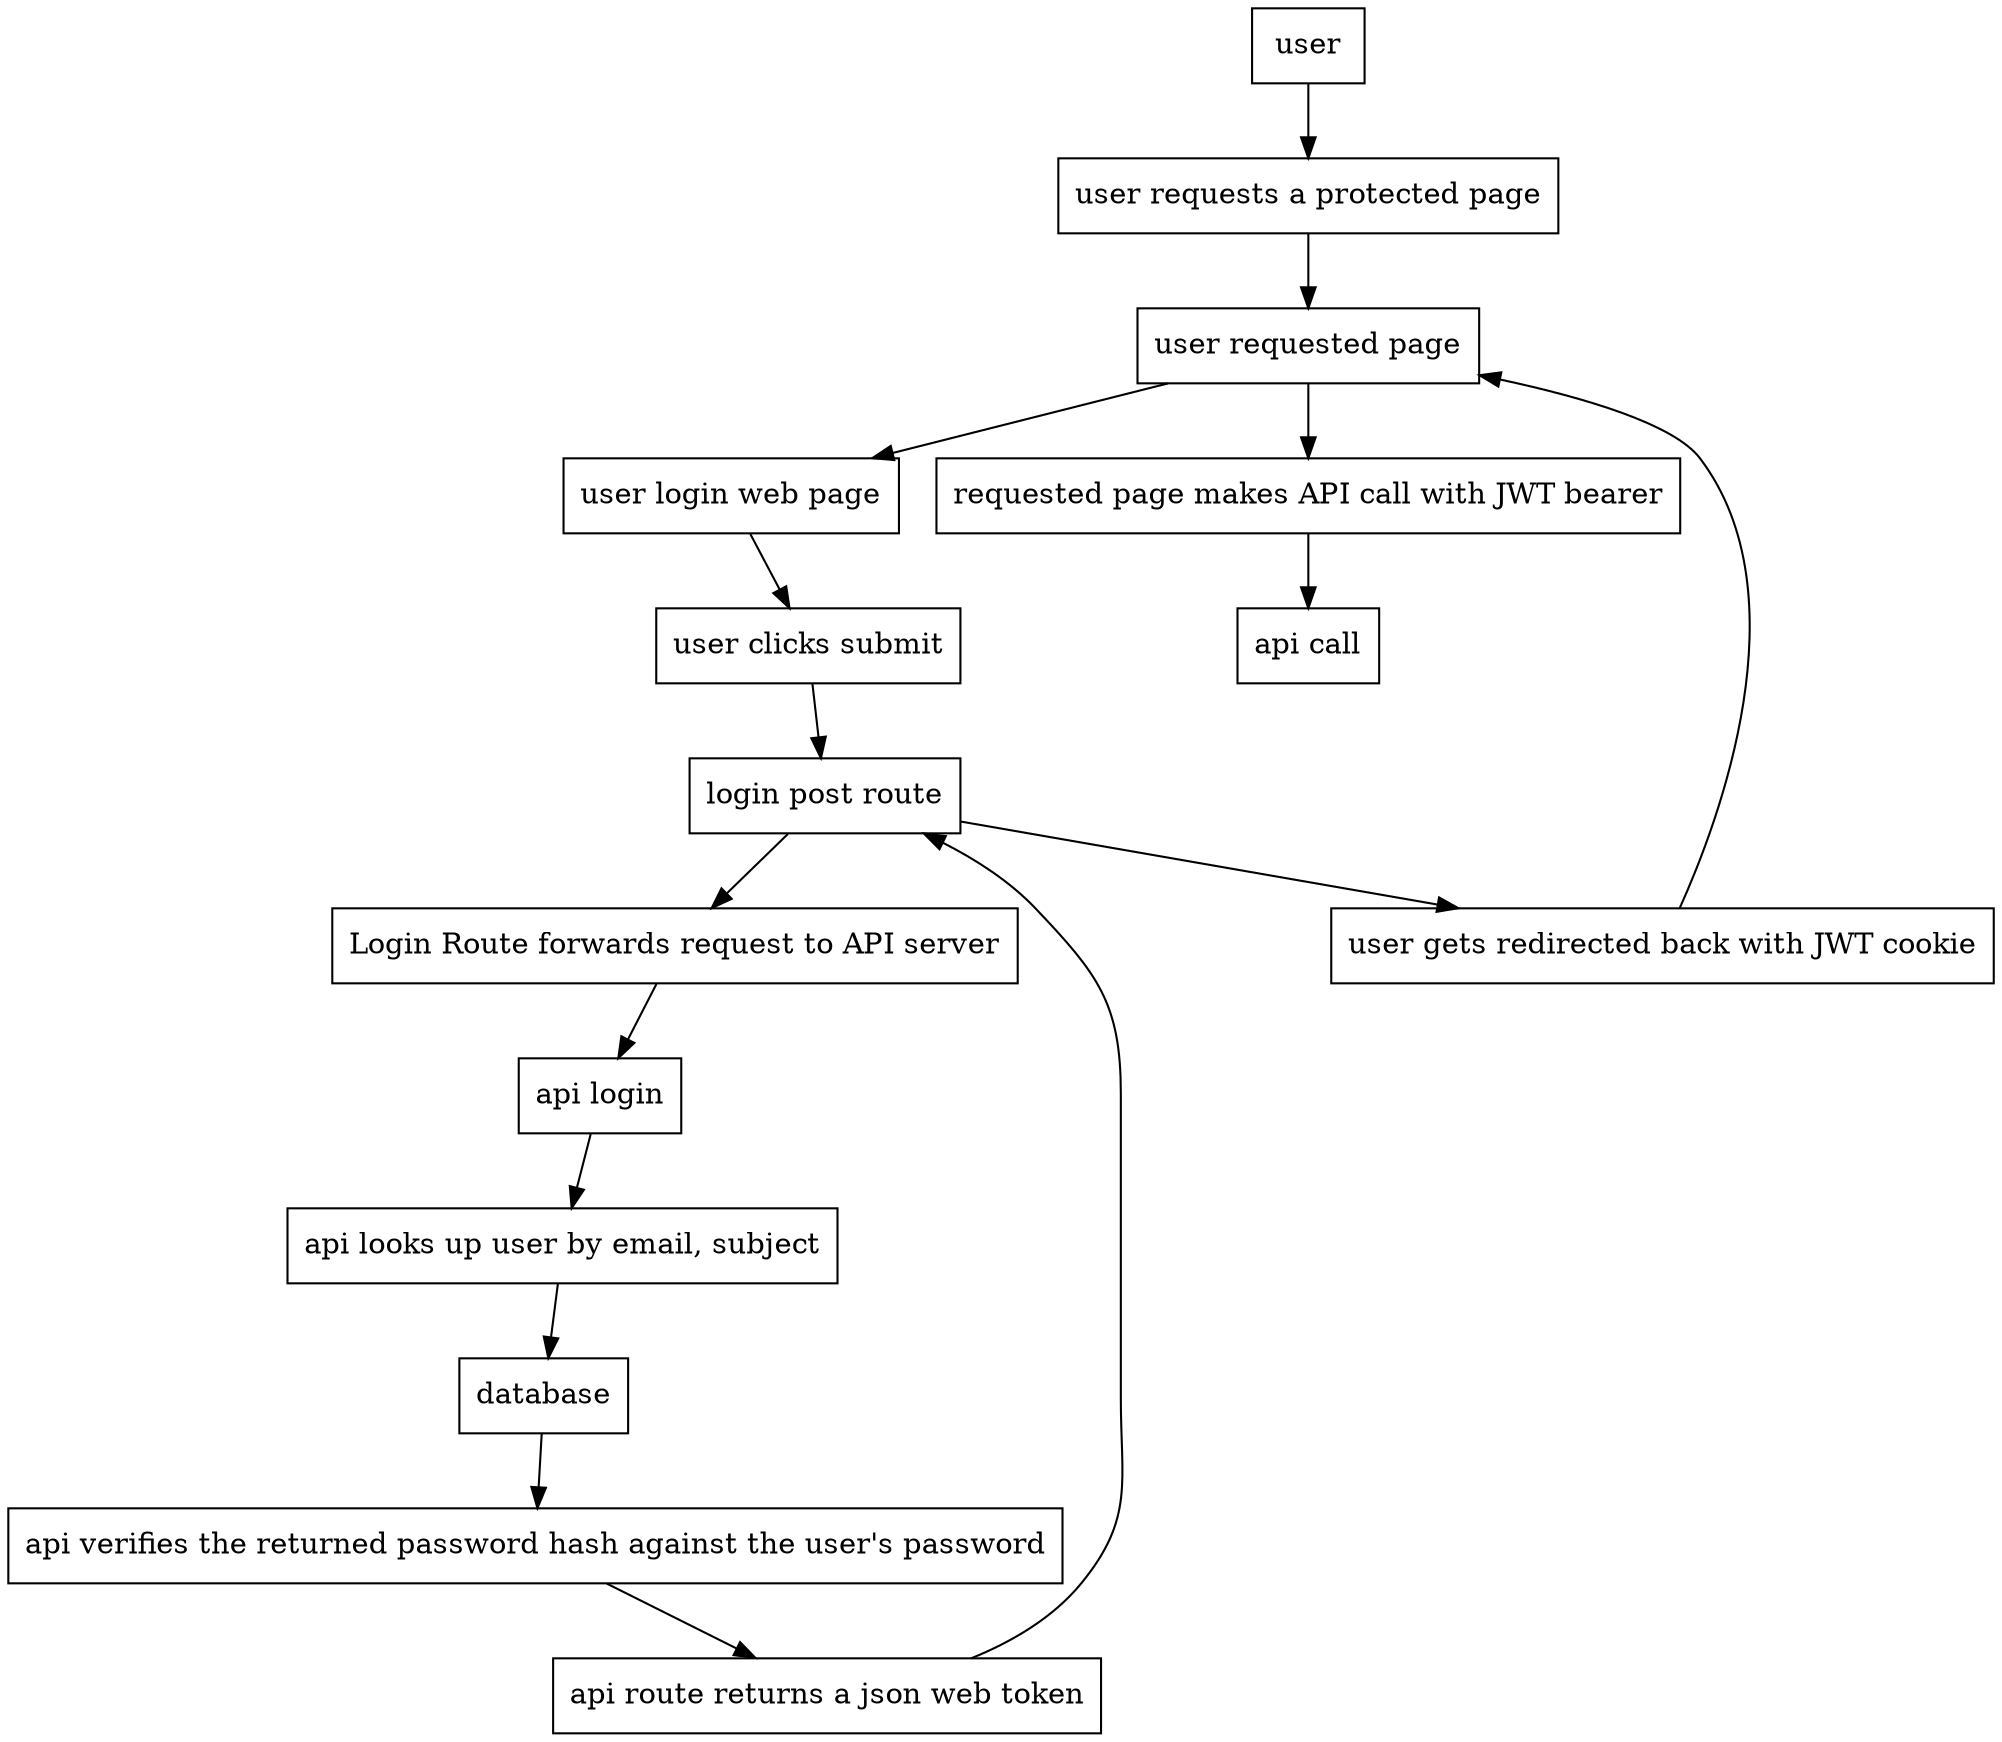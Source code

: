 digraph authflow {
    node [shape=box]

    PageRequest [label="user requested page"]
    User [label="user"]
    Login [label="user login web page"]
    LoginRoute [label="login post route"]
    APILogin [label="api login"]
    db [label="database"]
    APICall [label="api call"]

    // Intermediate label nodes
    reqProtectedPage [label="user requests a protected page"]
    clickSubmit [label="user clicks submit"]
    fwdToAPI [label="Login Route forwards request to API server"]
    lookupUser [label="api looks up user by email, subject"]
    verifyPassword [label="api verifies the returned password hash against the user's password"]
    returnJWT [label="api route returns a json web token"]
    redirectWithJWT [label="user gets redirected back with JWT cookie"]
    apiCallWithJWT [label="requested page makes API call with JWT bearer"]

    // Connect original nodes via label nodes
    User -> reqProtectedPage -> PageRequest
    PageRequest -> Login
    Login -> clickSubmit -> LoginRoute
    LoginRoute -> fwdToAPI -> APILogin
    APILogin -> lookupUser -> db
    db -> verifyPassword -> returnJWT
    returnJWT -> LoginRoute
    LoginRoute -> redirectWithJWT -> PageRequest
    PageRequest -> apiCallWithJWT -> APICall
}